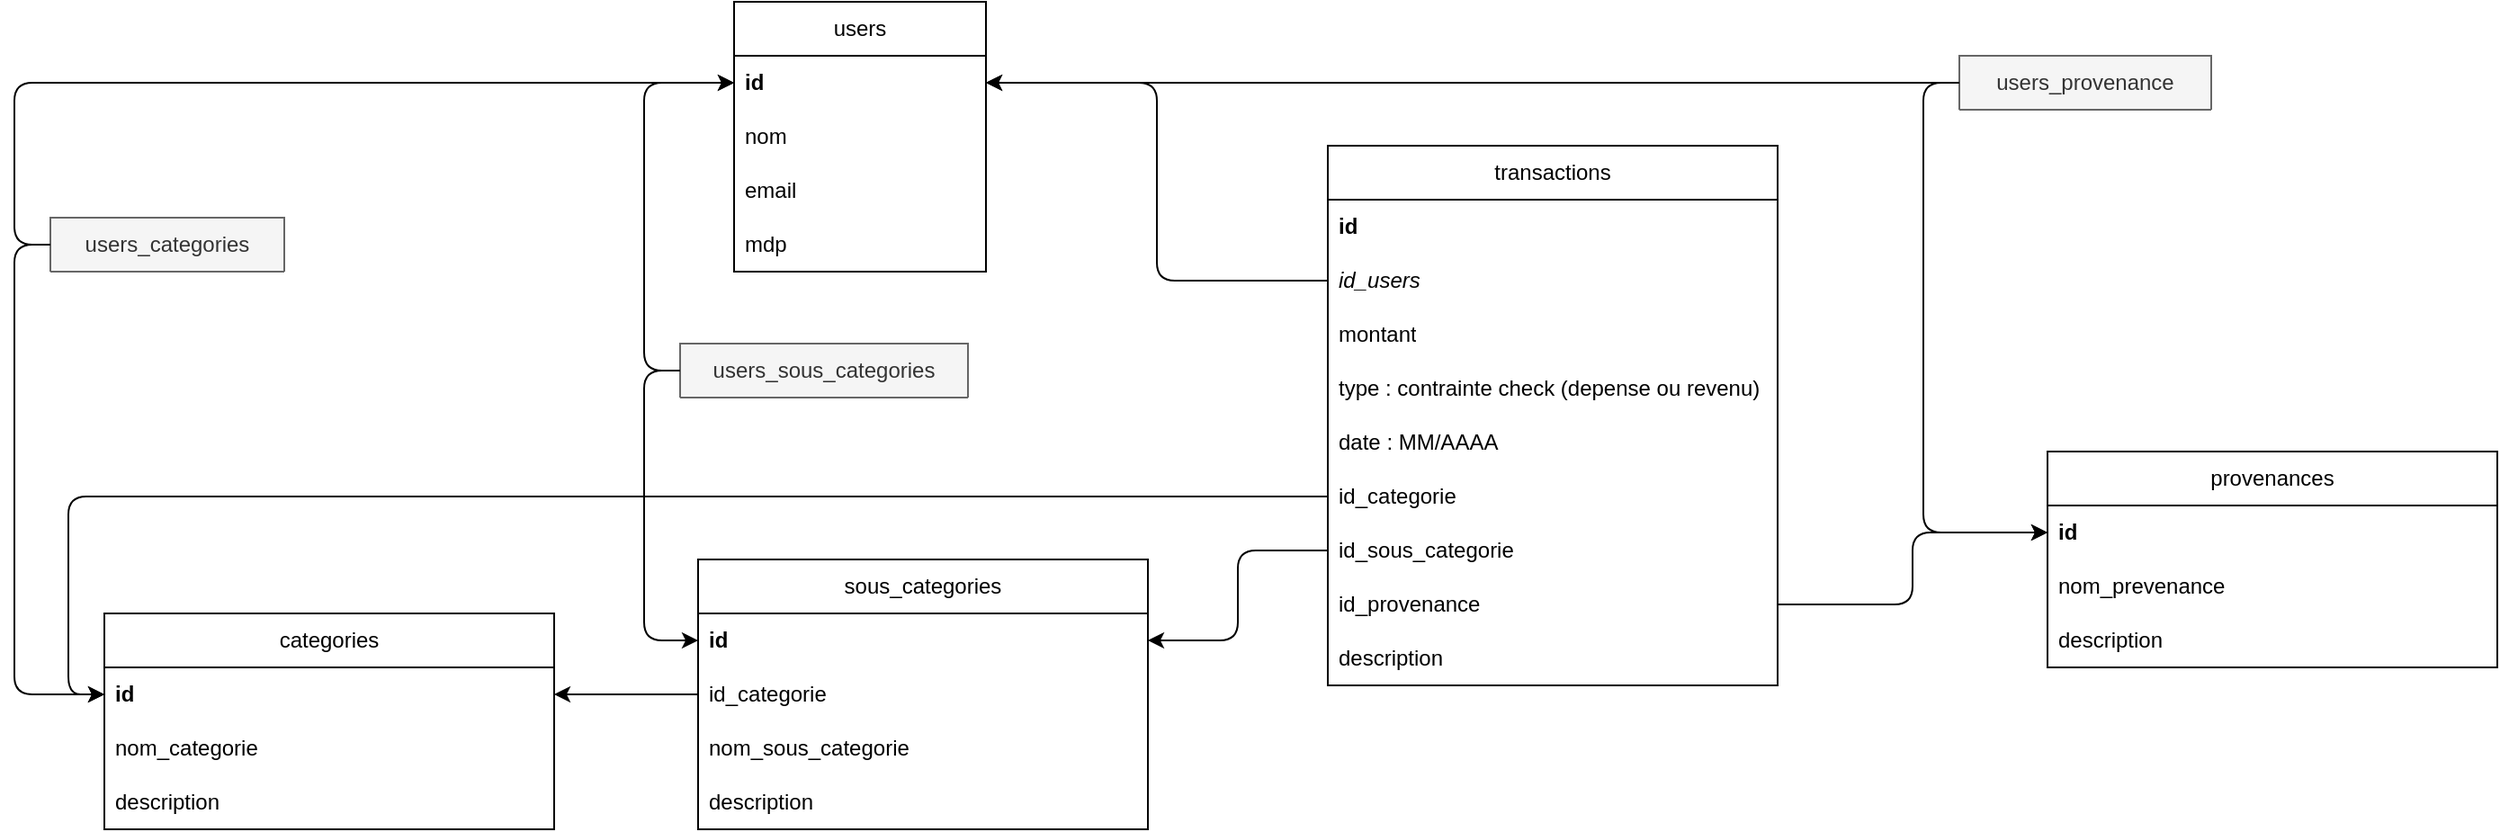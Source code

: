 <mxfile version="26.1.0">
  <diagram name="Page-1" id="-0EjO0u6grgrOY2Yr-4q">
    <mxGraphModel grid="1" page="1" gridSize="10" guides="1" tooltips="1" connect="1" arrows="1" fold="1" pageScale="1" pageWidth="827" pageHeight="1169" math="0" shadow="0">
      <root>
        <mxCell id="0" />
        <mxCell id="1" parent="0" />
        <mxCell id="DHP12ZCId8kLk_yh_mz6-1" value="users" style="swimlane;fontStyle=0;childLayout=stackLayout;horizontal=1;startSize=30;horizontalStack=0;resizeParent=1;resizeParentMax=0;resizeLast=0;collapsible=1;marginBottom=0;whiteSpace=wrap;html=1;" vertex="1" parent="1">
          <mxGeometry x="560" y="160" width="140" height="150" as="geometry" />
        </mxCell>
        <mxCell id="DHP12ZCId8kLk_yh_mz6-2" value="id" style="text;strokeColor=none;fillColor=none;align=left;verticalAlign=middle;spacingLeft=4;spacingRight=4;overflow=hidden;points=[[0,0.5],[1,0.5]];portConstraint=eastwest;rotatable=0;whiteSpace=wrap;html=1;fontStyle=1" vertex="1" parent="DHP12ZCId8kLk_yh_mz6-1">
          <mxGeometry y="30" width="140" height="30" as="geometry" />
        </mxCell>
        <mxCell id="DHP12ZCId8kLk_yh_mz6-3" value="nom" style="text;strokeColor=none;fillColor=none;align=left;verticalAlign=middle;spacingLeft=4;spacingRight=4;overflow=hidden;points=[[0,0.5],[1,0.5]];portConstraint=eastwest;rotatable=0;whiteSpace=wrap;html=1;" vertex="1" parent="DHP12ZCId8kLk_yh_mz6-1">
          <mxGeometry y="60" width="140" height="30" as="geometry" />
        </mxCell>
        <mxCell id="DHP12ZCId8kLk_yh_mz6-4" value="email" style="text;strokeColor=none;fillColor=none;align=left;verticalAlign=middle;spacingLeft=4;spacingRight=4;overflow=hidden;points=[[0,0.5],[1,0.5]];portConstraint=eastwest;rotatable=0;whiteSpace=wrap;html=1;" vertex="1" parent="DHP12ZCId8kLk_yh_mz6-1">
          <mxGeometry y="90" width="140" height="30" as="geometry" />
        </mxCell>
        <mxCell id="DHP12ZCId8kLk_yh_mz6-5" value="mdp" style="text;strokeColor=none;fillColor=none;align=left;verticalAlign=middle;spacingLeft=4;spacingRight=4;overflow=hidden;points=[[0,0.5],[1,0.5]];portConstraint=eastwest;rotatable=0;whiteSpace=wrap;html=1;" vertex="1" parent="DHP12ZCId8kLk_yh_mz6-1">
          <mxGeometry y="120" width="140" height="30" as="geometry" />
        </mxCell>
        <mxCell id="DHP12ZCId8kLk_yh_mz6-10" value="transactions" style="swimlane;fontStyle=0;childLayout=stackLayout;horizontal=1;startSize=30;horizontalStack=0;resizeParent=1;resizeParentMax=0;resizeLast=0;collapsible=1;marginBottom=0;whiteSpace=wrap;html=1;" vertex="1" parent="1">
          <mxGeometry x="890" y="240" width="250" height="300" as="geometry" />
        </mxCell>
        <mxCell id="DHP12ZCId8kLk_yh_mz6-11" value="id" style="text;strokeColor=none;fillColor=none;align=left;verticalAlign=middle;spacingLeft=4;spacingRight=4;overflow=hidden;points=[[0,0.5],[1,0.5]];portConstraint=eastwest;rotatable=0;whiteSpace=wrap;html=1;fontStyle=1" vertex="1" parent="DHP12ZCId8kLk_yh_mz6-10">
          <mxGeometry y="30" width="250" height="30" as="geometry" />
        </mxCell>
        <mxCell id="DHP12ZCId8kLk_yh_mz6-19" value="id_users" style="text;strokeColor=none;fillColor=none;align=left;verticalAlign=middle;spacingLeft=4;spacingRight=4;overflow=hidden;points=[[0,0.5],[1,0.5]];portConstraint=eastwest;rotatable=0;whiteSpace=wrap;html=1;fontStyle=2" vertex="1" parent="DHP12ZCId8kLk_yh_mz6-10">
          <mxGeometry y="60" width="250" height="30" as="geometry" />
        </mxCell>
        <mxCell id="DHP12ZCId8kLk_yh_mz6-12" value="montant" style="text;strokeColor=none;fillColor=none;align=left;verticalAlign=middle;spacingLeft=4;spacingRight=4;overflow=hidden;points=[[0,0.5],[1,0.5]];portConstraint=eastwest;rotatable=0;whiteSpace=wrap;html=1;" vertex="1" parent="DHP12ZCId8kLk_yh_mz6-10">
          <mxGeometry y="90" width="250" height="30" as="geometry" />
        </mxCell>
        <mxCell id="DHP12ZCId8kLk_yh_mz6-13" value="type : contrainte check (depense ou revenu)" style="text;strokeColor=none;fillColor=none;align=left;verticalAlign=middle;spacingLeft=4;spacingRight=4;overflow=hidden;points=[[0,0.5],[1,0.5]];portConstraint=eastwest;rotatable=0;whiteSpace=wrap;html=1;" vertex="1" parent="DHP12ZCId8kLk_yh_mz6-10">
          <mxGeometry y="120" width="250" height="30" as="geometry" />
        </mxCell>
        <mxCell id="DHP12ZCId8kLk_yh_mz6-18" value="date : MM/AAAA" style="text;strokeColor=none;fillColor=none;align=left;verticalAlign=middle;spacingLeft=4;spacingRight=4;overflow=hidden;points=[[0,0.5],[1,0.5]];portConstraint=eastwest;rotatable=0;whiteSpace=wrap;html=1;" vertex="1" parent="DHP12ZCId8kLk_yh_mz6-10">
          <mxGeometry y="150" width="250" height="30" as="geometry" />
        </mxCell>
        <mxCell id="DHP12ZCId8kLk_yh_mz6-14" value="id_categorie" style="text;strokeColor=none;fillColor=none;align=left;verticalAlign=middle;spacingLeft=4;spacingRight=4;overflow=hidden;points=[[0,0.5],[1,0.5]];portConstraint=eastwest;rotatable=0;whiteSpace=wrap;html=1;" vertex="1" parent="DHP12ZCId8kLk_yh_mz6-10">
          <mxGeometry y="180" width="250" height="30" as="geometry" />
        </mxCell>
        <mxCell id="DHP12ZCId8kLk_yh_mz6-15" value="id_sous_categorie" style="text;strokeColor=none;fillColor=none;align=left;verticalAlign=middle;spacingLeft=4;spacingRight=4;overflow=hidden;points=[[0,0.5],[1,0.5]];portConstraint=eastwest;rotatable=0;whiteSpace=wrap;html=1;" vertex="1" parent="DHP12ZCId8kLk_yh_mz6-10">
          <mxGeometry y="210" width="250" height="30" as="geometry" />
        </mxCell>
        <mxCell id="DHP12ZCId8kLk_yh_mz6-17" value="id_provenance" style="text;strokeColor=none;fillColor=none;align=left;verticalAlign=middle;spacingLeft=4;spacingRight=4;overflow=hidden;points=[[0,0.5],[1,0.5]];portConstraint=eastwest;rotatable=0;whiteSpace=wrap;html=1;" vertex="1" parent="DHP12ZCId8kLk_yh_mz6-10">
          <mxGeometry y="240" width="250" height="30" as="geometry" />
        </mxCell>
        <mxCell id="DHP12ZCId8kLk_yh_mz6-16" value="description" style="text;strokeColor=none;fillColor=none;align=left;verticalAlign=middle;spacingLeft=4;spacingRight=4;overflow=hidden;points=[[0,0.5],[1,0.5]];portConstraint=eastwest;rotatable=0;whiteSpace=wrap;html=1;" vertex="1" parent="DHP12ZCId8kLk_yh_mz6-10">
          <mxGeometry y="270" width="250" height="30" as="geometry" />
        </mxCell>
        <mxCell id="DHP12ZCId8kLk_yh_mz6-21" style="edgeStyle=orthogonalEdgeStyle;rounded=1;orthogonalLoop=1;jettySize=auto;html=1;exitX=0;exitY=0.5;exitDx=0;exitDy=0;entryX=1;entryY=0.5;entryDx=0;entryDy=0;curved=0;" edge="1" parent="1" source="DHP12ZCId8kLk_yh_mz6-19" target="DHP12ZCId8kLk_yh_mz6-2">
          <mxGeometry relative="1" as="geometry" />
        </mxCell>
        <mxCell id="i-3XLX6yTTZcisk5ztEU-1" value="categories" style="swimlane;fontStyle=0;childLayout=stackLayout;horizontal=1;startSize=30;horizontalStack=0;resizeParent=1;resizeParentMax=0;resizeLast=0;collapsible=1;marginBottom=0;whiteSpace=wrap;html=1;" vertex="1" parent="1">
          <mxGeometry x="210" y="500" width="250" height="120" as="geometry" />
        </mxCell>
        <mxCell id="i-3XLX6yTTZcisk5ztEU-2" value="id" style="text;strokeColor=none;fillColor=none;align=left;verticalAlign=middle;spacingLeft=4;spacingRight=4;overflow=hidden;points=[[0,0.5],[1,0.5]];portConstraint=eastwest;rotatable=0;whiteSpace=wrap;html=1;fontStyle=1" vertex="1" parent="i-3XLX6yTTZcisk5ztEU-1">
          <mxGeometry y="30" width="250" height="30" as="geometry" />
        </mxCell>
        <mxCell id="i-3XLX6yTTZcisk5ztEU-18" value="nom_categorie" style="text;strokeColor=none;fillColor=none;align=left;verticalAlign=middle;spacingLeft=4;spacingRight=4;overflow=hidden;points=[[0,0.5],[1,0.5]];portConstraint=eastwest;rotatable=0;whiteSpace=wrap;html=1;" vertex="1" parent="i-3XLX6yTTZcisk5ztEU-1">
          <mxGeometry y="60" width="250" height="30" as="geometry" />
        </mxCell>
        <mxCell id="i-3XLX6yTTZcisk5ztEU-16" value="description" style="text;strokeColor=none;fillColor=none;align=left;verticalAlign=middle;spacingLeft=4;spacingRight=4;overflow=hidden;points=[[0,0.5],[1,0.5]];portConstraint=eastwest;rotatable=0;whiteSpace=wrap;html=1;" vertex="1" parent="i-3XLX6yTTZcisk5ztEU-1">
          <mxGeometry y="90" width="250" height="30" as="geometry" />
        </mxCell>
        <mxCell id="i-3XLX6yTTZcisk5ztEU-11" style="edgeStyle=orthogonalEdgeStyle;shape=connector;curved=0;rounded=1;orthogonalLoop=1;jettySize=auto;html=1;exitX=0;exitY=0.5;exitDx=0;exitDy=0;entryX=0;entryY=0.5;entryDx=0;entryDy=0;strokeColor=default;align=center;verticalAlign=middle;fontFamily=Helvetica;fontSize=11;fontColor=default;labelBackgroundColor=default;endArrow=classic;" edge="1" parent="1" source="DHP12ZCId8kLk_yh_mz6-14" target="i-3XLX6yTTZcisk5ztEU-2">
          <mxGeometry relative="1" as="geometry" />
        </mxCell>
        <mxCell id="i-3XLX6yTTZcisk5ztEU-12" value="sous_categories" style="swimlane;fontStyle=0;childLayout=stackLayout;horizontal=1;startSize=30;horizontalStack=0;resizeParent=1;resizeParentMax=0;resizeLast=0;collapsible=1;marginBottom=0;whiteSpace=wrap;html=1;" vertex="1" parent="1">
          <mxGeometry x="540" y="470" width="250" height="150" as="geometry" />
        </mxCell>
        <mxCell id="i-3XLX6yTTZcisk5ztEU-13" value="id" style="text;strokeColor=none;fillColor=none;align=left;verticalAlign=middle;spacingLeft=4;spacingRight=4;overflow=hidden;points=[[0,0.5],[1,0.5]];portConstraint=eastwest;rotatable=0;whiteSpace=wrap;html=1;fontStyle=1" vertex="1" parent="i-3XLX6yTTZcisk5ztEU-12">
          <mxGeometry y="30" width="250" height="30" as="geometry" />
        </mxCell>
        <mxCell id="i-3XLX6yTTZcisk5ztEU-14" value="id_categorie" style="text;strokeColor=none;fillColor=none;align=left;verticalAlign=middle;spacingLeft=4;spacingRight=4;overflow=hidden;points=[[0,0.5],[1,0.5]];portConstraint=eastwest;rotatable=0;whiteSpace=wrap;html=1;" vertex="1" parent="i-3XLX6yTTZcisk5ztEU-12">
          <mxGeometry y="60" width="250" height="30" as="geometry" />
        </mxCell>
        <mxCell id="i-3XLX6yTTZcisk5ztEU-17" value="nom_sous_categorie" style="text;strokeColor=none;fillColor=none;align=left;verticalAlign=middle;spacingLeft=4;spacingRight=4;overflow=hidden;points=[[0,0.5],[1,0.5]];portConstraint=eastwest;rotatable=0;whiteSpace=wrap;html=1;" vertex="1" parent="i-3XLX6yTTZcisk5ztEU-12">
          <mxGeometry y="90" width="250" height="30" as="geometry" />
        </mxCell>
        <mxCell id="i-3XLX6yTTZcisk5ztEU-19" value="description" style="text;strokeColor=none;fillColor=none;align=left;verticalAlign=middle;spacingLeft=4;spacingRight=4;overflow=hidden;points=[[0,0.5],[1,0.5]];portConstraint=eastwest;rotatable=0;whiteSpace=wrap;html=1;" vertex="1" parent="i-3XLX6yTTZcisk5ztEU-12">
          <mxGeometry y="120" width="250" height="30" as="geometry" />
        </mxCell>
        <mxCell id="i-3XLX6yTTZcisk5ztEU-20" style="edgeStyle=orthogonalEdgeStyle;shape=connector;curved=0;rounded=1;orthogonalLoop=1;jettySize=auto;html=1;exitX=0;exitY=0.5;exitDx=0;exitDy=0;entryX=1;entryY=0.5;entryDx=0;entryDy=0;strokeColor=default;align=center;verticalAlign=middle;fontFamily=Helvetica;fontSize=11;fontColor=default;labelBackgroundColor=default;endArrow=classic;" edge="1" parent="1" source="i-3XLX6yTTZcisk5ztEU-14" target="i-3XLX6yTTZcisk5ztEU-2">
          <mxGeometry relative="1" as="geometry" />
        </mxCell>
        <mxCell id="i-3XLX6yTTZcisk5ztEU-21" style="edgeStyle=orthogonalEdgeStyle;shape=connector;curved=0;rounded=1;orthogonalLoop=1;jettySize=auto;html=1;exitX=0;exitY=0.5;exitDx=0;exitDy=0;entryX=1;entryY=0.5;entryDx=0;entryDy=0;strokeColor=default;align=center;verticalAlign=middle;fontFamily=Helvetica;fontSize=11;fontColor=default;labelBackgroundColor=default;endArrow=classic;" edge="1" parent="1" source="DHP12ZCId8kLk_yh_mz6-15" target="i-3XLX6yTTZcisk5ztEU-13">
          <mxGeometry relative="1" as="geometry" />
        </mxCell>
        <mxCell id="i-3XLX6yTTZcisk5ztEU-22" value="provenances" style="swimlane;fontStyle=0;childLayout=stackLayout;horizontal=1;startSize=30;horizontalStack=0;resizeParent=1;resizeParentMax=0;resizeLast=0;collapsible=1;marginBottom=0;whiteSpace=wrap;html=1;" vertex="1" parent="1">
          <mxGeometry x="1290" y="410" width="250" height="120" as="geometry" />
        </mxCell>
        <mxCell id="i-3XLX6yTTZcisk5ztEU-23" value="id" style="text;strokeColor=none;fillColor=none;align=left;verticalAlign=middle;spacingLeft=4;spacingRight=4;overflow=hidden;points=[[0,0.5],[1,0.5]];portConstraint=eastwest;rotatable=0;whiteSpace=wrap;html=1;fontStyle=1" vertex="1" parent="i-3XLX6yTTZcisk5ztEU-22">
          <mxGeometry y="30" width="250" height="30" as="geometry" />
        </mxCell>
        <mxCell id="i-3XLX6yTTZcisk5ztEU-24" value="nom_prevenance" style="text;strokeColor=none;fillColor=none;align=left;verticalAlign=middle;spacingLeft=4;spacingRight=4;overflow=hidden;points=[[0,0.5],[1,0.5]];portConstraint=eastwest;rotatable=0;whiteSpace=wrap;html=1;" vertex="1" parent="i-3XLX6yTTZcisk5ztEU-22">
          <mxGeometry y="60" width="250" height="30" as="geometry" />
        </mxCell>
        <mxCell id="i-3XLX6yTTZcisk5ztEU-26" value="description" style="text;strokeColor=none;fillColor=none;align=left;verticalAlign=middle;spacingLeft=4;spacingRight=4;overflow=hidden;points=[[0,0.5],[1,0.5]];portConstraint=eastwest;rotatable=0;whiteSpace=wrap;html=1;" vertex="1" parent="i-3XLX6yTTZcisk5ztEU-22">
          <mxGeometry y="90" width="250" height="30" as="geometry" />
        </mxCell>
        <mxCell id="i-3XLX6yTTZcisk5ztEU-27" style="edgeStyle=orthogonalEdgeStyle;shape=connector;curved=0;rounded=1;orthogonalLoop=1;jettySize=auto;html=1;exitX=1;exitY=0.5;exitDx=0;exitDy=0;entryX=0;entryY=0.5;entryDx=0;entryDy=0;strokeColor=default;align=center;verticalAlign=middle;fontFamily=Helvetica;fontSize=11;fontColor=default;labelBackgroundColor=default;endArrow=classic;" edge="1" parent="1" source="DHP12ZCId8kLk_yh_mz6-17" target="i-3XLX6yTTZcisk5ztEU-23">
          <mxGeometry relative="1" as="geometry" />
        </mxCell>
        <mxCell id="jSEFE7ozTttlSGfeNxe3-1" value="users_categories" style="swimlane;fontStyle=0;childLayout=stackLayout;horizontal=1;startSize=30;horizontalStack=0;resizeParent=1;resizeParentMax=0;resizeLast=0;collapsible=1;marginBottom=0;whiteSpace=wrap;html=1;fillColor=#f5f5f5;fontColor=#333333;strokeColor=#666666;" collapsed="1" vertex="1" parent="1">
          <mxGeometry x="180" y="280" width="130" height="30" as="geometry">
            <mxRectangle x="180" y="280" width="140" height="90" as="alternateBounds" />
          </mxGeometry>
        </mxCell>
        <mxCell id="jSEFE7ozTttlSGfeNxe3-2" value="id_user" style="text;strokeColor=none;fillColor=none;align=left;verticalAlign=middle;spacingLeft=4;spacingRight=4;overflow=hidden;points=[[0,0.5],[1,0.5]];portConstraint=eastwest;rotatable=0;whiteSpace=wrap;html=1;fontStyle=1" vertex="1" parent="jSEFE7ozTttlSGfeNxe3-1">
          <mxGeometry y="30" width="140" height="30" as="geometry" />
        </mxCell>
        <mxCell id="jSEFE7ozTttlSGfeNxe3-3" value="id_categorie" style="text;strokeColor=none;fillColor=none;align=left;verticalAlign=middle;spacingLeft=4;spacingRight=4;overflow=hidden;points=[[0,0.5],[1,0.5]];portConstraint=eastwest;rotatable=0;whiteSpace=wrap;html=1;fontStyle=1" vertex="1" parent="jSEFE7ozTttlSGfeNxe3-1">
          <mxGeometry y="60" width="140" height="30" as="geometry" />
        </mxCell>
        <mxCell id="jSEFE7ozTttlSGfeNxe3-6" value="users_sous_categories" style="swimlane;fontStyle=0;childLayout=stackLayout;horizontal=1;startSize=30;horizontalStack=0;resizeParent=1;resizeParentMax=0;resizeLast=0;collapsible=1;marginBottom=0;whiteSpace=wrap;html=1;fillColor=#f5f5f5;fontColor=#333333;strokeColor=#666666;" collapsed="1" vertex="1" parent="1">
          <mxGeometry x="530" y="350" width="160" height="30" as="geometry">
            <mxRectangle x="530" y="320" width="140" height="90" as="alternateBounds" />
          </mxGeometry>
        </mxCell>
        <mxCell id="jSEFE7ozTttlSGfeNxe3-7" value="id_user" style="text;strokeColor=none;fillColor=none;align=left;verticalAlign=middle;spacingLeft=4;spacingRight=4;overflow=hidden;points=[[0,0.5],[1,0.5]];portConstraint=eastwest;rotatable=0;whiteSpace=wrap;html=1;fontStyle=1" vertex="1" parent="jSEFE7ozTttlSGfeNxe3-6">
          <mxGeometry y="30" width="140" height="30" as="geometry" />
        </mxCell>
        <mxCell id="jSEFE7ozTttlSGfeNxe3-8" value="id_sous_categorie" style="text;strokeColor=none;fillColor=none;align=left;verticalAlign=middle;spacingLeft=4;spacingRight=4;overflow=hidden;points=[[0,0.5],[1,0.5]];portConstraint=eastwest;rotatable=0;whiteSpace=wrap;html=1;fontStyle=1" vertex="1" parent="jSEFE7ozTttlSGfeNxe3-6">
          <mxGeometry y="60" width="140" height="30" as="geometry" />
        </mxCell>
        <mxCell id="jSEFE7ozTttlSGfeNxe3-9" value="users_provenance" style="swimlane;fontStyle=0;childLayout=stackLayout;horizontal=1;startSize=30;horizontalStack=0;resizeParent=1;resizeParentMax=0;resizeLast=0;collapsible=1;marginBottom=0;whiteSpace=wrap;html=1;fillColor=#f5f5f5;fontColor=#333333;strokeColor=#666666;" collapsed="1" vertex="1" parent="1">
          <mxGeometry x="1241" y="190" width="140" height="30" as="geometry">
            <mxRectangle x="1290" y="170" width="140" height="90" as="alternateBounds" />
          </mxGeometry>
        </mxCell>
        <mxCell id="jSEFE7ozTttlSGfeNxe3-10" value="id_user" style="text;strokeColor=none;fillColor=none;align=left;verticalAlign=middle;spacingLeft=4;spacingRight=4;overflow=hidden;points=[[0,0.5],[1,0.5]];portConstraint=eastwest;rotatable=0;whiteSpace=wrap;html=1;fontStyle=1" vertex="1" parent="jSEFE7ozTttlSGfeNxe3-9">
          <mxGeometry y="30" width="140" height="30" as="geometry" />
        </mxCell>
        <mxCell id="jSEFE7ozTttlSGfeNxe3-11" value="id_provenance" style="text;strokeColor=none;fillColor=none;align=left;verticalAlign=middle;spacingLeft=4;spacingRight=4;overflow=hidden;points=[[0,0.5],[1,0.5]];portConstraint=eastwest;rotatable=0;whiteSpace=wrap;html=1;fontStyle=1" vertex="1" parent="jSEFE7ozTttlSGfeNxe3-9">
          <mxGeometry y="60" width="140" height="30" as="geometry" />
        </mxCell>
        <mxCell id="jSEFE7ozTttlSGfeNxe3-12" style="edgeStyle=orthogonalEdgeStyle;rounded=1;orthogonalLoop=1;jettySize=auto;html=1;exitX=0;exitY=0.5;exitDx=0;exitDy=0;entryX=0;entryY=0.5;entryDx=0;entryDy=0;curved=0;" edge="1" parent="1" source="jSEFE7ozTttlSGfeNxe3-2" target="DHP12ZCId8kLk_yh_mz6-2">
          <mxGeometry relative="1" as="geometry" />
        </mxCell>
        <mxCell id="jSEFE7ozTttlSGfeNxe3-13" style="edgeStyle=orthogonalEdgeStyle;rounded=1;orthogonalLoop=1;jettySize=auto;html=1;exitX=0;exitY=0.5;exitDx=0;exitDy=0;entryX=0;entryY=0.5;entryDx=0;entryDy=0;curved=0;" edge="1" parent="1" source="jSEFE7ozTttlSGfeNxe3-3" target="i-3XLX6yTTZcisk5ztEU-2">
          <mxGeometry relative="1" as="geometry">
            <mxPoint x="430" y="370" as="targetPoint" />
          </mxGeometry>
        </mxCell>
        <mxCell id="jSEFE7ozTttlSGfeNxe3-14" style="edgeStyle=orthogonalEdgeStyle;shape=connector;curved=0;rounded=1;orthogonalLoop=1;jettySize=auto;html=1;entryX=1;entryY=0.5;entryDx=0;entryDy=0;strokeColor=default;align=center;verticalAlign=middle;fontFamily=Helvetica;fontSize=11;fontColor=default;labelBackgroundColor=default;endArrow=classic;exitX=0;exitY=0.5;exitDx=0;exitDy=0;" edge="1" parent="1" source="jSEFE7ozTttlSGfeNxe3-10" target="DHP12ZCId8kLk_yh_mz6-2">
          <mxGeometry relative="1" as="geometry">
            <mxPoint x="1230" y="190" as="sourcePoint" />
          </mxGeometry>
        </mxCell>
        <mxCell id="jSEFE7ozTttlSGfeNxe3-15" style="edgeStyle=orthogonalEdgeStyle;shape=connector;curved=0;rounded=1;orthogonalLoop=1;jettySize=auto;html=1;entryX=0;entryY=0.5;entryDx=0;entryDy=0;strokeColor=default;align=center;verticalAlign=middle;fontFamily=Helvetica;fontSize=11;fontColor=default;labelBackgroundColor=default;endArrow=classic;exitX=0;exitY=0.5;exitDx=0;exitDy=0;" edge="1" parent="1" source="jSEFE7ozTttlSGfeNxe3-11" target="i-3XLX6yTTZcisk5ztEU-23">
          <mxGeometry relative="1" as="geometry">
            <mxPoint x="1230" y="230" as="sourcePoint" />
          </mxGeometry>
        </mxCell>
        <mxCell id="jSEFE7ozTttlSGfeNxe3-16" style="edgeStyle=orthogonalEdgeStyle;shape=connector;curved=0;rounded=1;orthogonalLoop=1;jettySize=auto;html=1;exitX=0;exitY=0.5;exitDx=0;exitDy=0;entryX=0;entryY=0.5;entryDx=0;entryDy=0;strokeColor=default;align=center;verticalAlign=middle;fontFamily=Helvetica;fontSize=11;fontColor=default;labelBackgroundColor=default;endArrow=classic;" edge="1" parent="1" source="jSEFE7ozTttlSGfeNxe3-8" target="i-3XLX6yTTZcisk5ztEU-13">
          <mxGeometry relative="1" as="geometry" />
        </mxCell>
        <mxCell id="jSEFE7ozTttlSGfeNxe3-17" style="edgeStyle=orthogonalEdgeStyle;shape=connector;curved=0;rounded=1;orthogonalLoop=1;jettySize=auto;html=1;exitX=0;exitY=0.5;exitDx=0;exitDy=0;entryX=0;entryY=0.5;entryDx=0;entryDy=0;strokeColor=default;align=center;verticalAlign=middle;fontFamily=Helvetica;fontSize=11;fontColor=default;labelBackgroundColor=default;endArrow=classic;" edge="1" parent="1" source="jSEFE7ozTttlSGfeNxe3-7" target="DHP12ZCId8kLk_yh_mz6-2">
          <mxGeometry relative="1" as="geometry" />
        </mxCell>
      </root>
    </mxGraphModel>
  </diagram>
</mxfile>
